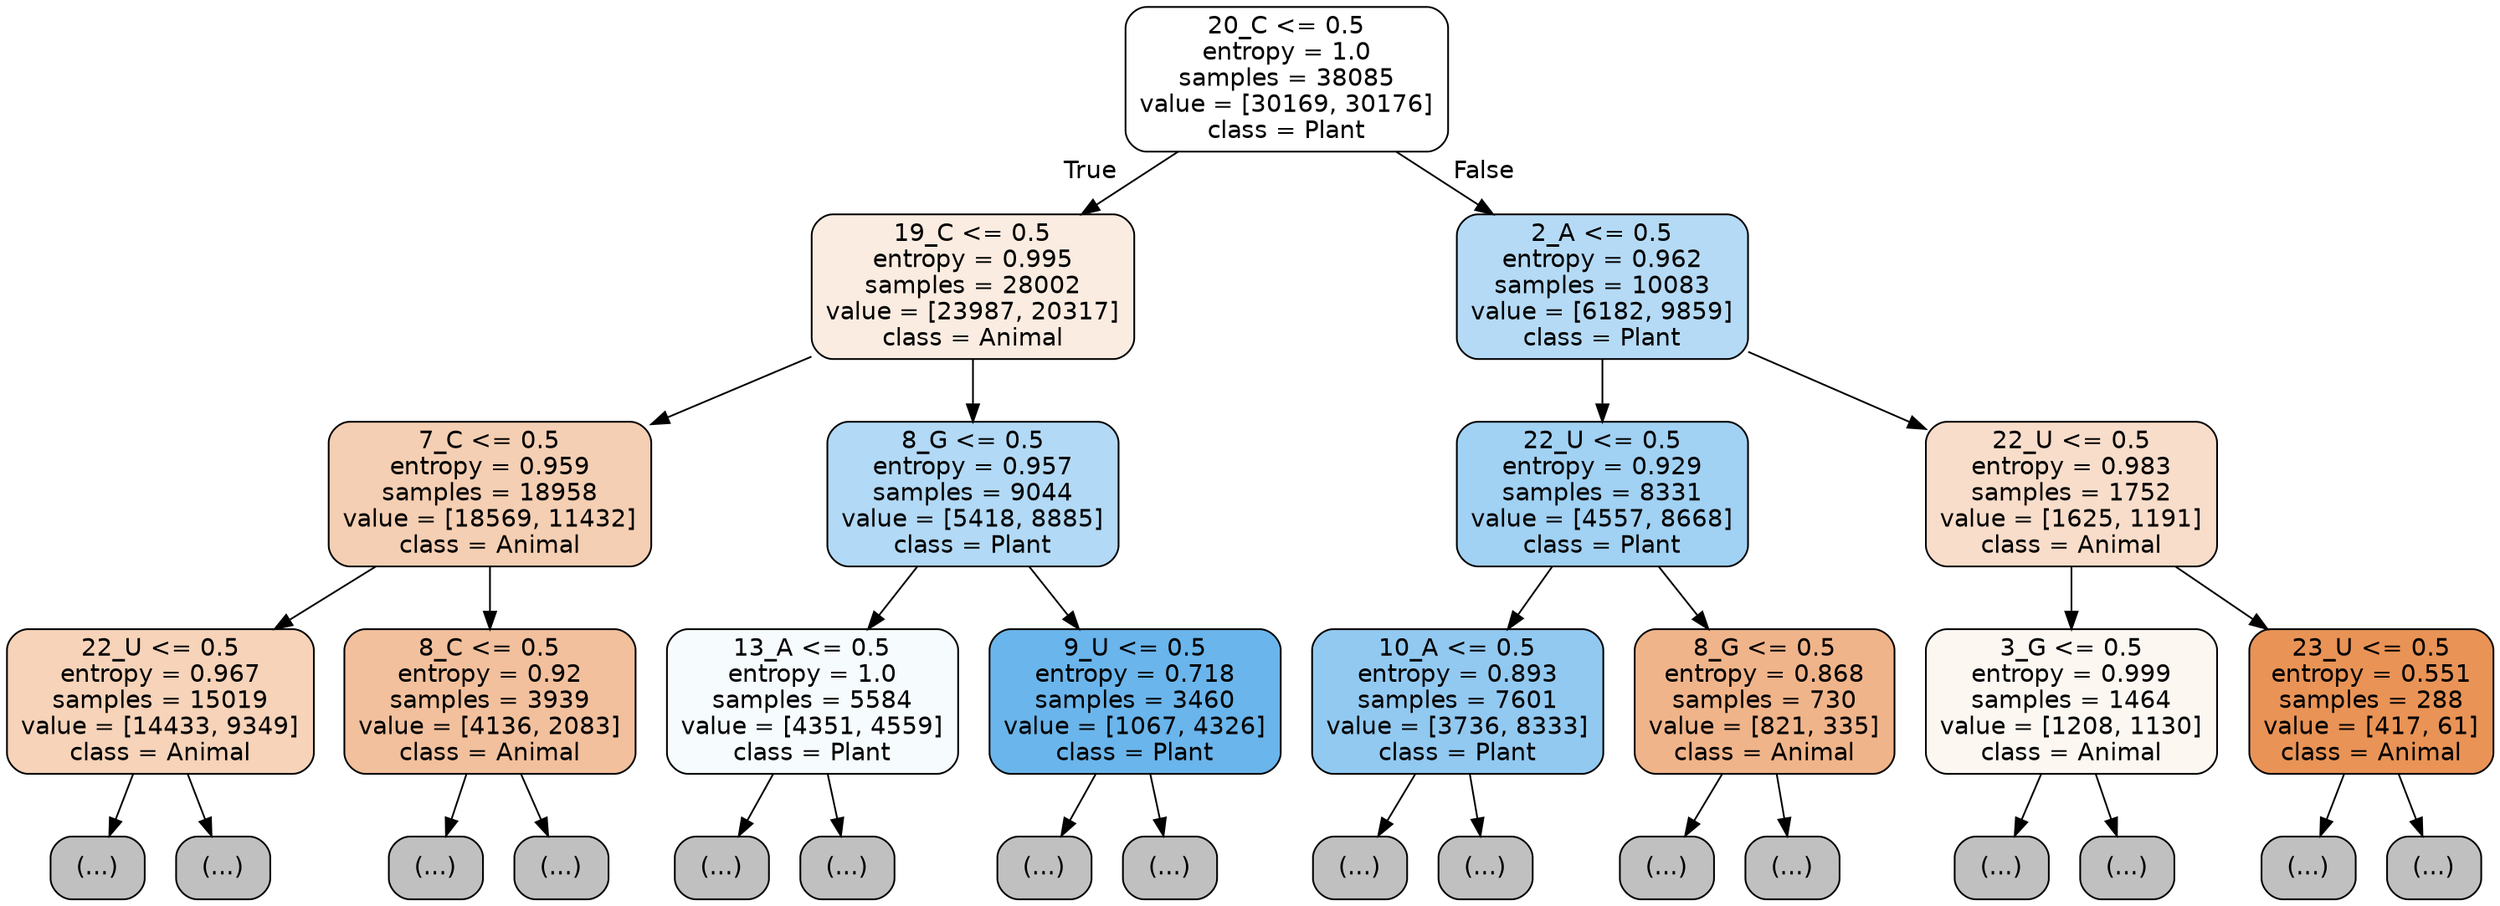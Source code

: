 digraph Tree {
node [shape=box, style="filled, rounded", color="black", fontname="helvetica"] ;
edge [fontname="helvetica"] ;
0 [label="20_C <= 0.5\nentropy = 1.0\nsamples = 38085\nvalue = [30169, 30176]\nclass = Plant", fillcolor="#ffffff"] ;
1 [label="19_C <= 0.5\nentropy = 0.995\nsamples = 28002\nvalue = [23987, 20317]\nclass = Animal", fillcolor="#fbece1"] ;
0 -> 1 [labeldistance=2.5, labelangle=45, headlabel="True"] ;
2 [label="7_C <= 0.5\nentropy = 0.959\nsamples = 18958\nvalue = [18569, 11432]\nclass = Animal", fillcolor="#f5cfb3"] ;
1 -> 2 ;
3 [label="22_U <= 0.5\nentropy = 0.967\nsamples = 15019\nvalue = [14433, 9349]\nclass = Animal", fillcolor="#f6d3b9"] ;
2 -> 3 ;
4 [label="(...)", fillcolor="#C0C0C0"] ;
3 -> 4 ;
6721 [label="(...)", fillcolor="#C0C0C0"] ;
3 -> 6721 ;
7574 [label="8_C <= 0.5\nentropy = 0.92\nsamples = 3939\nvalue = [4136, 2083]\nclass = Animal", fillcolor="#f2c09d"] ;
2 -> 7574 ;
7575 [label="(...)", fillcolor="#C0C0C0"] ;
7574 -> 7575 ;
9108 [label="(...)", fillcolor="#C0C0C0"] ;
7574 -> 9108 ;
9485 [label="8_G <= 0.5\nentropy = 0.957\nsamples = 9044\nvalue = [5418, 8885]\nclass = Plant", fillcolor="#b2d9f5"] ;
1 -> 9485 ;
9486 [label="13_A <= 0.5\nentropy = 1.0\nsamples = 5584\nvalue = [4351, 4559]\nclass = Plant", fillcolor="#f6fbfe"] ;
9485 -> 9486 ;
9487 [label="(...)", fillcolor="#C0C0C0"] ;
9486 -> 9487 ;
11396 [label="(...)", fillcolor="#C0C0C0"] ;
9486 -> 11396 ;
11967 [label="9_U <= 0.5\nentropy = 0.718\nsamples = 3460\nvalue = [1067, 4326]\nclass = Plant", fillcolor="#6ab5eb"] ;
9485 -> 11967 ;
11968 [label="(...)", fillcolor="#C0C0C0"] ;
11967 -> 11968 ;
12559 [label="(...)", fillcolor="#C0C0C0"] ;
11967 -> 12559 ;
12776 [label="2_A <= 0.5\nentropy = 0.962\nsamples = 10083\nvalue = [6182, 9859]\nclass = Plant", fillcolor="#b5daf5"] ;
0 -> 12776 [labeldistance=2.5, labelangle=-45, headlabel="False"] ;
12777 [label="22_U <= 0.5\nentropy = 0.929\nsamples = 8331\nvalue = [4557, 8668]\nclass = Plant", fillcolor="#a1d1f3"] ;
12776 -> 12777 ;
12778 [label="10_A <= 0.5\nentropy = 0.893\nsamples = 7601\nvalue = [3736, 8333]\nclass = Plant", fillcolor="#92c9f1"] ;
12777 -> 12778 ;
12779 [label="(...)", fillcolor="#C0C0C0"] ;
12778 -> 12779 ;
14890 [label="(...)", fillcolor="#C0C0C0"] ;
12778 -> 14890 ;
15451 [label="8_G <= 0.5\nentropy = 0.868\nsamples = 730\nvalue = [821, 335]\nclass = Animal", fillcolor="#f0b48a"] ;
12777 -> 15451 ;
15452 [label="(...)", fillcolor="#C0C0C0"] ;
15451 -> 15452 ;
15751 [label="(...)", fillcolor="#C0C0C0"] ;
15451 -> 15751 ;
15834 [label="22_U <= 0.5\nentropy = 0.983\nsamples = 1752\nvalue = [1625, 1191]\nclass = Animal", fillcolor="#f8ddca"] ;
12776 -> 15834 ;
15835 [label="3_G <= 0.5\nentropy = 0.999\nsamples = 1464\nvalue = [1208, 1130]\nclass = Animal", fillcolor="#fdf7f2"] ;
15834 -> 15835 ;
15836 [label="(...)", fillcolor="#C0C0C0"] ;
15835 -> 15836 ;
16411 [label="(...)", fillcolor="#C0C0C0"] ;
15835 -> 16411 ;
16604 [label="23_U <= 0.5\nentropy = 0.551\nsamples = 288\nvalue = [417, 61]\nclass = Animal", fillcolor="#e99356"] ;
15834 -> 16604 ;
16605 [label="(...)", fillcolor="#C0C0C0"] ;
16604 -> 16605 ;
16710 [label="(...)", fillcolor="#C0C0C0"] ;
16604 -> 16710 ;
}